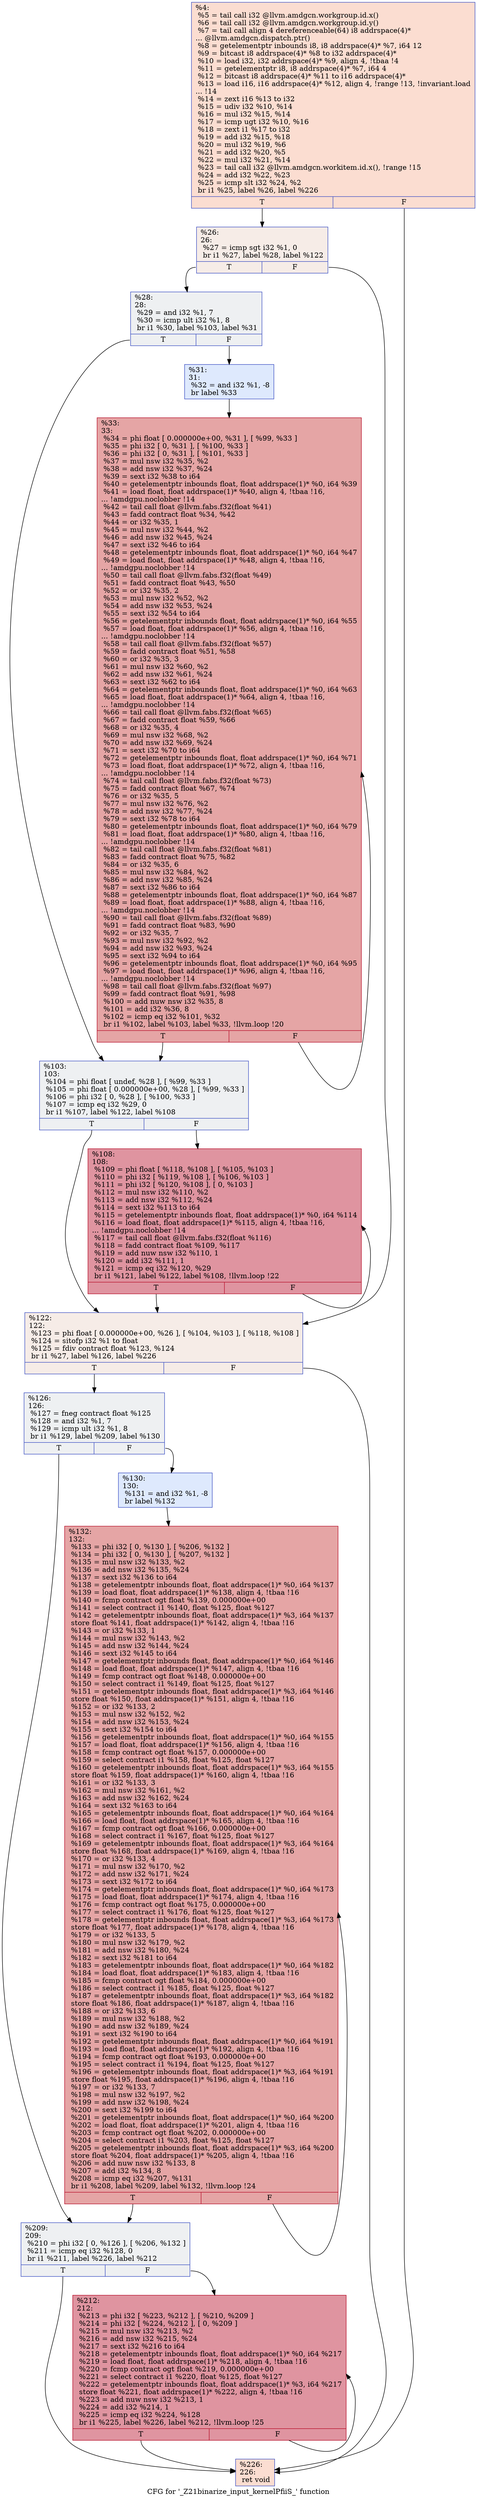 digraph "CFG for '_Z21binarize_input_kernelPfiiS_' function" {
	label="CFG for '_Z21binarize_input_kernelPfiiS_' function";

	Node0x5c39c80 [shape=record,color="#3d50c3ff", style=filled, fillcolor="#f7b39670",label="{%4:\l  %5 = tail call i32 @llvm.amdgcn.workgroup.id.x()\l  %6 = tail call i32 @llvm.amdgcn.workgroup.id.y()\l  %7 = tail call align 4 dereferenceable(64) i8 addrspace(4)*\l... @llvm.amdgcn.dispatch.ptr()\l  %8 = getelementptr inbounds i8, i8 addrspace(4)* %7, i64 12\l  %9 = bitcast i8 addrspace(4)* %8 to i32 addrspace(4)*\l  %10 = load i32, i32 addrspace(4)* %9, align 4, !tbaa !4\l  %11 = getelementptr i8, i8 addrspace(4)* %7, i64 4\l  %12 = bitcast i8 addrspace(4)* %11 to i16 addrspace(4)*\l  %13 = load i16, i16 addrspace(4)* %12, align 4, !range !13, !invariant.load\l... !14\l  %14 = zext i16 %13 to i32\l  %15 = udiv i32 %10, %14\l  %16 = mul i32 %15, %14\l  %17 = icmp ugt i32 %10, %16\l  %18 = zext i1 %17 to i32\l  %19 = add i32 %15, %18\l  %20 = mul i32 %19, %6\l  %21 = add i32 %20, %5\l  %22 = mul i32 %21, %14\l  %23 = tail call i32 @llvm.amdgcn.workitem.id.x(), !range !15\l  %24 = add i32 %22, %23\l  %25 = icmp slt i32 %24, %2\l  br i1 %25, label %26, label %226\l|{<s0>T|<s1>F}}"];
	Node0x5c39c80:s0 -> Node0x5c3c500;
	Node0x5c39c80:s1 -> Node0x5c3c590;
	Node0x5c3c500 [shape=record,color="#3d50c3ff", style=filled, fillcolor="#ead5c970",label="{%26:\l26:                                               \l  %27 = icmp sgt i32 %1, 0\l  br i1 %27, label %28, label %122\l|{<s0>T|<s1>F}}"];
	Node0x5c3c500:s0 -> Node0x5c3c760;
	Node0x5c3c500:s1 -> Node0x5c3c7b0;
	Node0x5c3c760 [shape=record,color="#3d50c3ff", style=filled, fillcolor="#d9dce170",label="{%28:\l28:                                               \l  %29 = and i32 %1, 7\l  %30 = icmp ult i32 %1, 8\l  br i1 %30, label %103, label %31\l|{<s0>T|<s1>F}}"];
	Node0x5c3c760:s0 -> Node0x5c3ca70;
	Node0x5c3c760:s1 -> Node0x5c3cac0;
	Node0x5c3cac0 [shape=record,color="#3d50c3ff", style=filled, fillcolor="#b5cdfa70",label="{%31:\l31:                                               \l  %32 = and i32 %1, -8\l  br label %33\l}"];
	Node0x5c3cac0 -> Node0x5c3bd00;
	Node0x5c3bd00 [shape=record,color="#b70d28ff", style=filled, fillcolor="#c5333470",label="{%33:\l33:                                               \l  %34 = phi float [ 0.000000e+00, %31 ], [ %99, %33 ]\l  %35 = phi i32 [ 0, %31 ], [ %100, %33 ]\l  %36 = phi i32 [ 0, %31 ], [ %101, %33 ]\l  %37 = mul nsw i32 %35, %2\l  %38 = add nsw i32 %37, %24\l  %39 = sext i32 %38 to i64\l  %40 = getelementptr inbounds float, float addrspace(1)* %0, i64 %39\l  %41 = load float, float addrspace(1)* %40, align 4, !tbaa !16,\l... !amdgpu.noclobber !14\l  %42 = tail call float @llvm.fabs.f32(float %41)\l  %43 = fadd contract float %34, %42\l  %44 = or i32 %35, 1\l  %45 = mul nsw i32 %44, %2\l  %46 = add nsw i32 %45, %24\l  %47 = sext i32 %46 to i64\l  %48 = getelementptr inbounds float, float addrspace(1)* %0, i64 %47\l  %49 = load float, float addrspace(1)* %48, align 4, !tbaa !16,\l... !amdgpu.noclobber !14\l  %50 = tail call float @llvm.fabs.f32(float %49)\l  %51 = fadd contract float %43, %50\l  %52 = or i32 %35, 2\l  %53 = mul nsw i32 %52, %2\l  %54 = add nsw i32 %53, %24\l  %55 = sext i32 %54 to i64\l  %56 = getelementptr inbounds float, float addrspace(1)* %0, i64 %55\l  %57 = load float, float addrspace(1)* %56, align 4, !tbaa !16,\l... !amdgpu.noclobber !14\l  %58 = tail call float @llvm.fabs.f32(float %57)\l  %59 = fadd contract float %51, %58\l  %60 = or i32 %35, 3\l  %61 = mul nsw i32 %60, %2\l  %62 = add nsw i32 %61, %24\l  %63 = sext i32 %62 to i64\l  %64 = getelementptr inbounds float, float addrspace(1)* %0, i64 %63\l  %65 = load float, float addrspace(1)* %64, align 4, !tbaa !16,\l... !amdgpu.noclobber !14\l  %66 = tail call float @llvm.fabs.f32(float %65)\l  %67 = fadd contract float %59, %66\l  %68 = or i32 %35, 4\l  %69 = mul nsw i32 %68, %2\l  %70 = add nsw i32 %69, %24\l  %71 = sext i32 %70 to i64\l  %72 = getelementptr inbounds float, float addrspace(1)* %0, i64 %71\l  %73 = load float, float addrspace(1)* %72, align 4, !tbaa !16,\l... !amdgpu.noclobber !14\l  %74 = tail call float @llvm.fabs.f32(float %73)\l  %75 = fadd contract float %67, %74\l  %76 = or i32 %35, 5\l  %77 = mul nsw i32 %76, %2\l  %78 = add nsw i32 %77, %24\l  %79 = sext i32 %78 to i64\l  %80 = getelementptr inbounds float, float addrspace(1)* %0, i64 %79\l  %81 = load float, float addrspace(1)* %80, align 4, !tbaa !16,\l... !amdgpu.noclobber !14\l  %82 = tail call float @llvm.fabs.f32(float %81)\l  %83 = fadd contract float %75, %82\l  %84 = or i32 %35, 6\l  %85 = mul nsw i32 %84, %2\l  %86 = add nsw i32 %85, %24\l  %87 = sext i32 %86 to i64\l  %88 = getelementptr inbounds float, float addrspace(1)* %0, i64 %87\l  %89 = load float, float addrspace(1)* %88, align 4, !tbaa !16,\l... !amdgpu.noclobber !14\l  %90 = tail call float @llvm.fabs.f32(float %89)\l  %91 = fadd contract float %83, %90\l  %92 = or i32 %35, 7\l  %93 = mul nsw i32 %92, %2\l  %94 = add nsw i32 %93, %24\l  %95 = sext i32 %94 to i64\l  %96 = getelementptr inbounds float, float addrspace(1)* %0, i64 %95\l  %97 = load float, float addrspace(1)* %96, align 4, !tbaa !16,\l... !amdgpu.noclobber !14\l  %98 = tail call float @llvm.fabs.f32(float %97)\l  %99 = fadd contract float %91, %98\l  %100 = add nuw nsw i32 %35, 8\l  %101 = add i32 %36, 8\l  %102 = icmp eq i32 %101, %32\l  br i1 %102, label %103, label %33, !llvm.loop !20\l|{<s0>T|<s1>F}}"];
	Node0x5c3bd00:s0 -> Node0x5c3ca70;
	Node0x5c3bd00:s1 -> Node0x5c3bd00;
	Node0x5c3ca70 [shape=record,color="#3d50c3ff", style=filled, fillcolor="#d9dce170",label="{%103:\l103:                                              \l  %104 = phi float [ undef, %28 ], [ %99, %33 ]\l  %105 = phi float [ 0.000000e+00, %28 ], [ %99, %33 ]\l  %106 = phi i32 [ 0, %28 ], [ %100, %33 ]\l  %107 = icmp eq i32 %29, 0\l  br i1 %107, label %122, label %108\l|{<s0>T|<s1>F}}"];
	Node0x5c3ca70:s0 -> Node0x5c3c7b0;
	Node0x5c3ca70:s1 -> Node0x5c41e70;
	Node0x5c41e70 [shape=record,color="#b70d28ff", style=filled, fillcolor="#b70d2870",label="{%108:\l108:                                              \l  %109 = phi float [ %118, %108 ], [ %105, %103 ]\l  %110 = phi i32 [ %119, %108 ], [ %106, %103 ]\l  %111 = phi i32 [ %120, %108 ], [ 0, %103 ]\l  %112 = mul nsw i32 %110, %2\l  %113 = add nsw i32 %112, %24\l  %114 = sext i32 %113 to i64\l  %115 = getelementptr inbounds float, float addrspace(1)* %0, i64 %114\l  %116 = load float, float addrspace(1)* %115, align 4, !tbaa !16,\l... !amdgpu.noclobber !14\l  %117 = tail call float @llvm.fabs.f32(float %116)\l  %118 = fadd contract float %109, %117\l  %119 = add nuw nsw i32 %110, 1\l  %120 = add i32 %111, 1\l  %121 = icmp eq i32 %120, %29\l  br i1 %121, label %122, label %108, !llvm.loop !22\l|{<s0>T|<s1>F}}"];
	Node0x5c41e70:s0 -> Node0x5c3c7b0;
	Node0x5c41e70:s1 -> Node0x5c41e70;
	Node0x5c3c7b0 [shape=record,color="#3d50c3ff", style=filled, fillcolor="#ead5c970",label="{%122:\l122:                                              \l  %123 = phi float [ 0.000000e+00, %26 ], [ %104, %103 ], [ %118, %108 ]\l  %124 = sitofp i32 %1 to float\l  %125 = fdiv contract float %123, %124\l  br i1 %27, label %126, label %226\l|{<s0>T|<s1>F}}"];
	Node0x5c3c7b0:s0 -> Node0x5c42b40;
	Node0x5c3c7b0:s1 -> Node0x5c3c590;
	Node0x5c42b40 [shape=record,color="#3d50c3ff", style=filled, fillcolor="#d9dce170",label="{%126:\l126:                                              \l  %127 = fneg contract float %125\l  %128 = and i32 %1, 7\l  %129 = icmp ult i32 %1, 8\l  br i1 %129, label %209, label %130\l|{<s0>T|<s1>F}}"];
	Node0x5c42b40:s0 -> Node0x5c3fd10;
	Node0x5c42b40:s1 -> Node0x5c3fd60;
	Node0x5c3fd60 [shape=record,color="#3d50c3ff", style=filled, fillcolor="#b5cdfa70",label="{%130:\l130:                                              \l  %131 = and i32 %1, -8\l  br label %132\l}"];
	Node0x5c3fd60 -> Node0x5c3ff30;
	Node0x5c3ff30 [shape=record,color="#b70d28ff", style=filled, fillcolor="#c5333470",label="{%132:\l132:                                              \l  %133 = phi i32 [ 0, %130 ], [ %206, %132 ]\l  %134 = phi i32 [ 0, %130 ], [ %207, %132 ]\l  %135 = mul nsw i32 %133, %2\l  %136 = add nsw i32 %135, %24\l  %137 = sext i32 %136 to i64\l  %138 = getelementptr inbounds float, float addrspace(1)* %0, i64 %137\l  %139 = load float, float addrspace(1)* %138, align 4, !tbaa !16\l  %140 = fcmp contract ogt float %139, 0.000000e+00\l  %141 = select contract i1 %140, float %125, float %127\l  %142 = getelementptr inbounds float, float addrspace(1)* %3, i64 %137\l  store float %141, float addrspace(1)* %142, align 4, !tbaa !16\l  %143 = or i32 %133, 1\l  %144 = mul nsw i32 %143, %2\l  %145 = add nsw i32 %144, %24\l  %146 = sext i32 %145 to i64\l  %147 = getelementptr inbounds float, float addrspace(1)* %0, i64 %146\l  %148 = load float, float addrspace(1)* %147, align 4, !tbaa !16\l  %149 = fcmp contract ogt float %148, 0.000000e+00\l  %150 = select contract i1 %149, float %125, float %127\l  %151 = getelementptr inbounds float, float addrspace(1)* %3, i64 %146\l  store float %150, float addrspace(1)* %151, align 4, !tbaa !16\l  %152 = or i32 %133, 2\l  %153 = mul nsw i32 %152, %2\l  %154 = add nsw i32 %153, %24\l  %155 = sext i32 %154 to i64\l  %156 = getelementptr inbounds float, float addrspace(1)* %0, i64 %155\l  %157 = load float, float addrspace(1)* %156, align 4, !tbaa !16\l  %158 = fcmp contract ogt float %157, 0.000000e+00\l  %159 = select contract i1 %158, float %125, float %127\l  %160 = getelementptr inbounds float, float addrspace(1)* %3, i64 %155\l  store float %159, float addrspace(1)* %160, align 4, !tbaa !16\l  %161 = or i32 %133, 3\l  %162 = mul nsw i32 %161, %2\l  %163 = add nsw i32 %162, %24\l  %164 = sext i32 %163 to i64\l  %165 = getelementptr inbounds float, float addrspace(1)* %0, i64 %164\l  %166 = load float, float addrspace(1)* %165, align 4, !tbaa !16\l  %167 = fcmp contract ogt float %166, 0.000000e+00\l  %168 = select contract i1 %167, float %125, float %127\l  %169 = getelementptr inbounds float, float addrspace(1)* %3, i64 %164\l  store float %168, float addrspace(1)* %169, align 4, !tbaa !16\l  %170 = or i32 %133, 4\l  %171 = mul nsw i32 %170, %2\l  %172 = add nsw i32 %171, %24\l  %173 = sext i32 %172 to i64\l  %174 = getelementptr inbounds float, float addrspace(1)* %0, i64 %173\l  %175 = load float, float addrspace(1)* %174, align 4, !tbaa !16\l  %176 = fcmp contract ogt float %175, 0.000000e+00\l  %177 = select contract i1 %176, float %125, float %127\l  %178 = getelementptr inbounds float, float addrspace(1)* %3, i64 %173\l  store float %177, float addrspace(1)* %178, align 4, !tbaa !16\l  %179 = or i32 %133, 5\l  %180 = mul nsw i32 %179, %2\l  %181 = add nsw i32 %180, %24\l  %182 = sext i32 %181 to i64\l  %183 = getelementptr inbounds float, float addrspace(1)* %0, i64 %182\l  %184 = load float, float addrspace(1)* %183, align 4, !tbaa !16\l  %185 = fcmp contract ogt float %184, 0.000000e+00\l  %186 = select contract i1 %185, float %125, float %127\l  %187 = getelementptr inbounds float, float addrspace(1)* %3, i64 %182\l  store float %186, float addrspace(1)* %187, align 4, !tbaa !16\l  %188 = or i32 %133, 6\l  %189 = mul nsw i32 %188, %2\l  %190 = add nsw i32 %189, %24\l  %191 = sext i32 %190 to i64\l  %192 = getelementptr inbounds float, float addrspace(1)* %0, i64 %191\l  %193 = load float, float addrspace(1)* %192, align 4, !tbaa !16\l  %194 = fcmp contract ogt float %193, 0.000000e+00\l  %195 = select contract i1 %194, float %125, float %127\l  %196 = getelementptr inbounds float, float addrspace(1)* %3, i64 %191\l  store float %195, float addrspace(1)* %196, align 4, !tbaa !16\l  %197 = or i32 %133, 7\l  %198 = mul nsw i32 %197, %2\l  %199 = add nsw i32 %198, %24\l  %200 = sext i32 %199 to i64\l  %201 = getelementptr inbounds float, float addrspace(1)* %0, i64 %200\l  %202 = load float, float addrspace(1)* %201, align 4, !tbaa !16\l  %203 = fcmp contract ogt float %202, 0.000000e+00\l  %204 = select contract i1 %203, float %125, float %127\l  %205 = getelementptr inbounds float, float addrspace(1)* %3, i64 %200\l  store float %204, float addrspace(1)* %205, align 4, !tbaa !16\l  %206 = add nuw nsw i32 %133, 8\l  %207 = add i32 %134, 8\l  %208 = icmp eq i32 %207, %131\l  br i1 %208, label %209, label %132, !llvm.loop !24\l|{<s0>T|<s1>F}}"];
	Node0x5c3ff30:s0 -> Node0x5c3fd10;
	Node0x5c3ff30:s1 -> Node0x5c3ff30;
	Node0x5c3fd10 [shape=record,color="#3d50c3ff", style=filled, fillcolor="#d9dce170",label="{%209:\l209:                                              \l  %210 = phi i32 [ 0, %126 ], [ %206, %132 ]\l  %211 = icmp eq i32 %128, 0\l  br i1 %211, label %226, label %212\l|{<s0>T|<s1>F}}"];
	Node0x5c3fd10:s0 -> Node0x5c3c590;
	Node0x5c3fd10:s1 -> Node0x5c46720;
	Node0x5c46720 [shape=record,color="#b70d28ff", style=filled, fillcolor="#b70d2870",label="{%212:\l212:                                              \l  %213 = phi i32 [ %223, %212 ], [ %210, %209 ]\l  %214 = phi i32 [ %224, %212 ], [ 0, %209 ]\l  %215 = mul nsw i32 %213, %2\l  %216 = add nsw i32 %215, %24\l  %217 = sext i32 %216 to i64\l  %218 = getelementptr inbounds float, float addrspace(1)* %0, i64 %217\l  %219 = load float, float addrspace(1)* %218, align 4, !tbaa !16\l  %220 = fcmp contract ogt float %219, 0.000000e+00\l  %221 = select contract i1 %220, float %125, float %127\l  %222 = getelementptr inbounds float, float addrspace(1)* %3, i64 %217\l  store float %221, float addrspace(1)* %222, align 4, !tbaa !16\l  %223 = add nuw nsw i32 %213, 1\l  %224 = add i32 %214, 1\l  %225 = icmp eq i32 %224, %128\l  br i1 %225, label %226, label %212, !llvm.loop !25\l|{<s0>T|<s1>F}}"];
	Node0x5c46720:s0 -> Node0x5c3c590;
	Node0x5c46720:s1 -> Node0x5c46720;
	Node0x5c3c590 [shape=record,color="#3d50c3ff", style=filled, fillcolor="#f7b39670",label="{%226:\l226:                                              \l  ret void\l}"];
}
